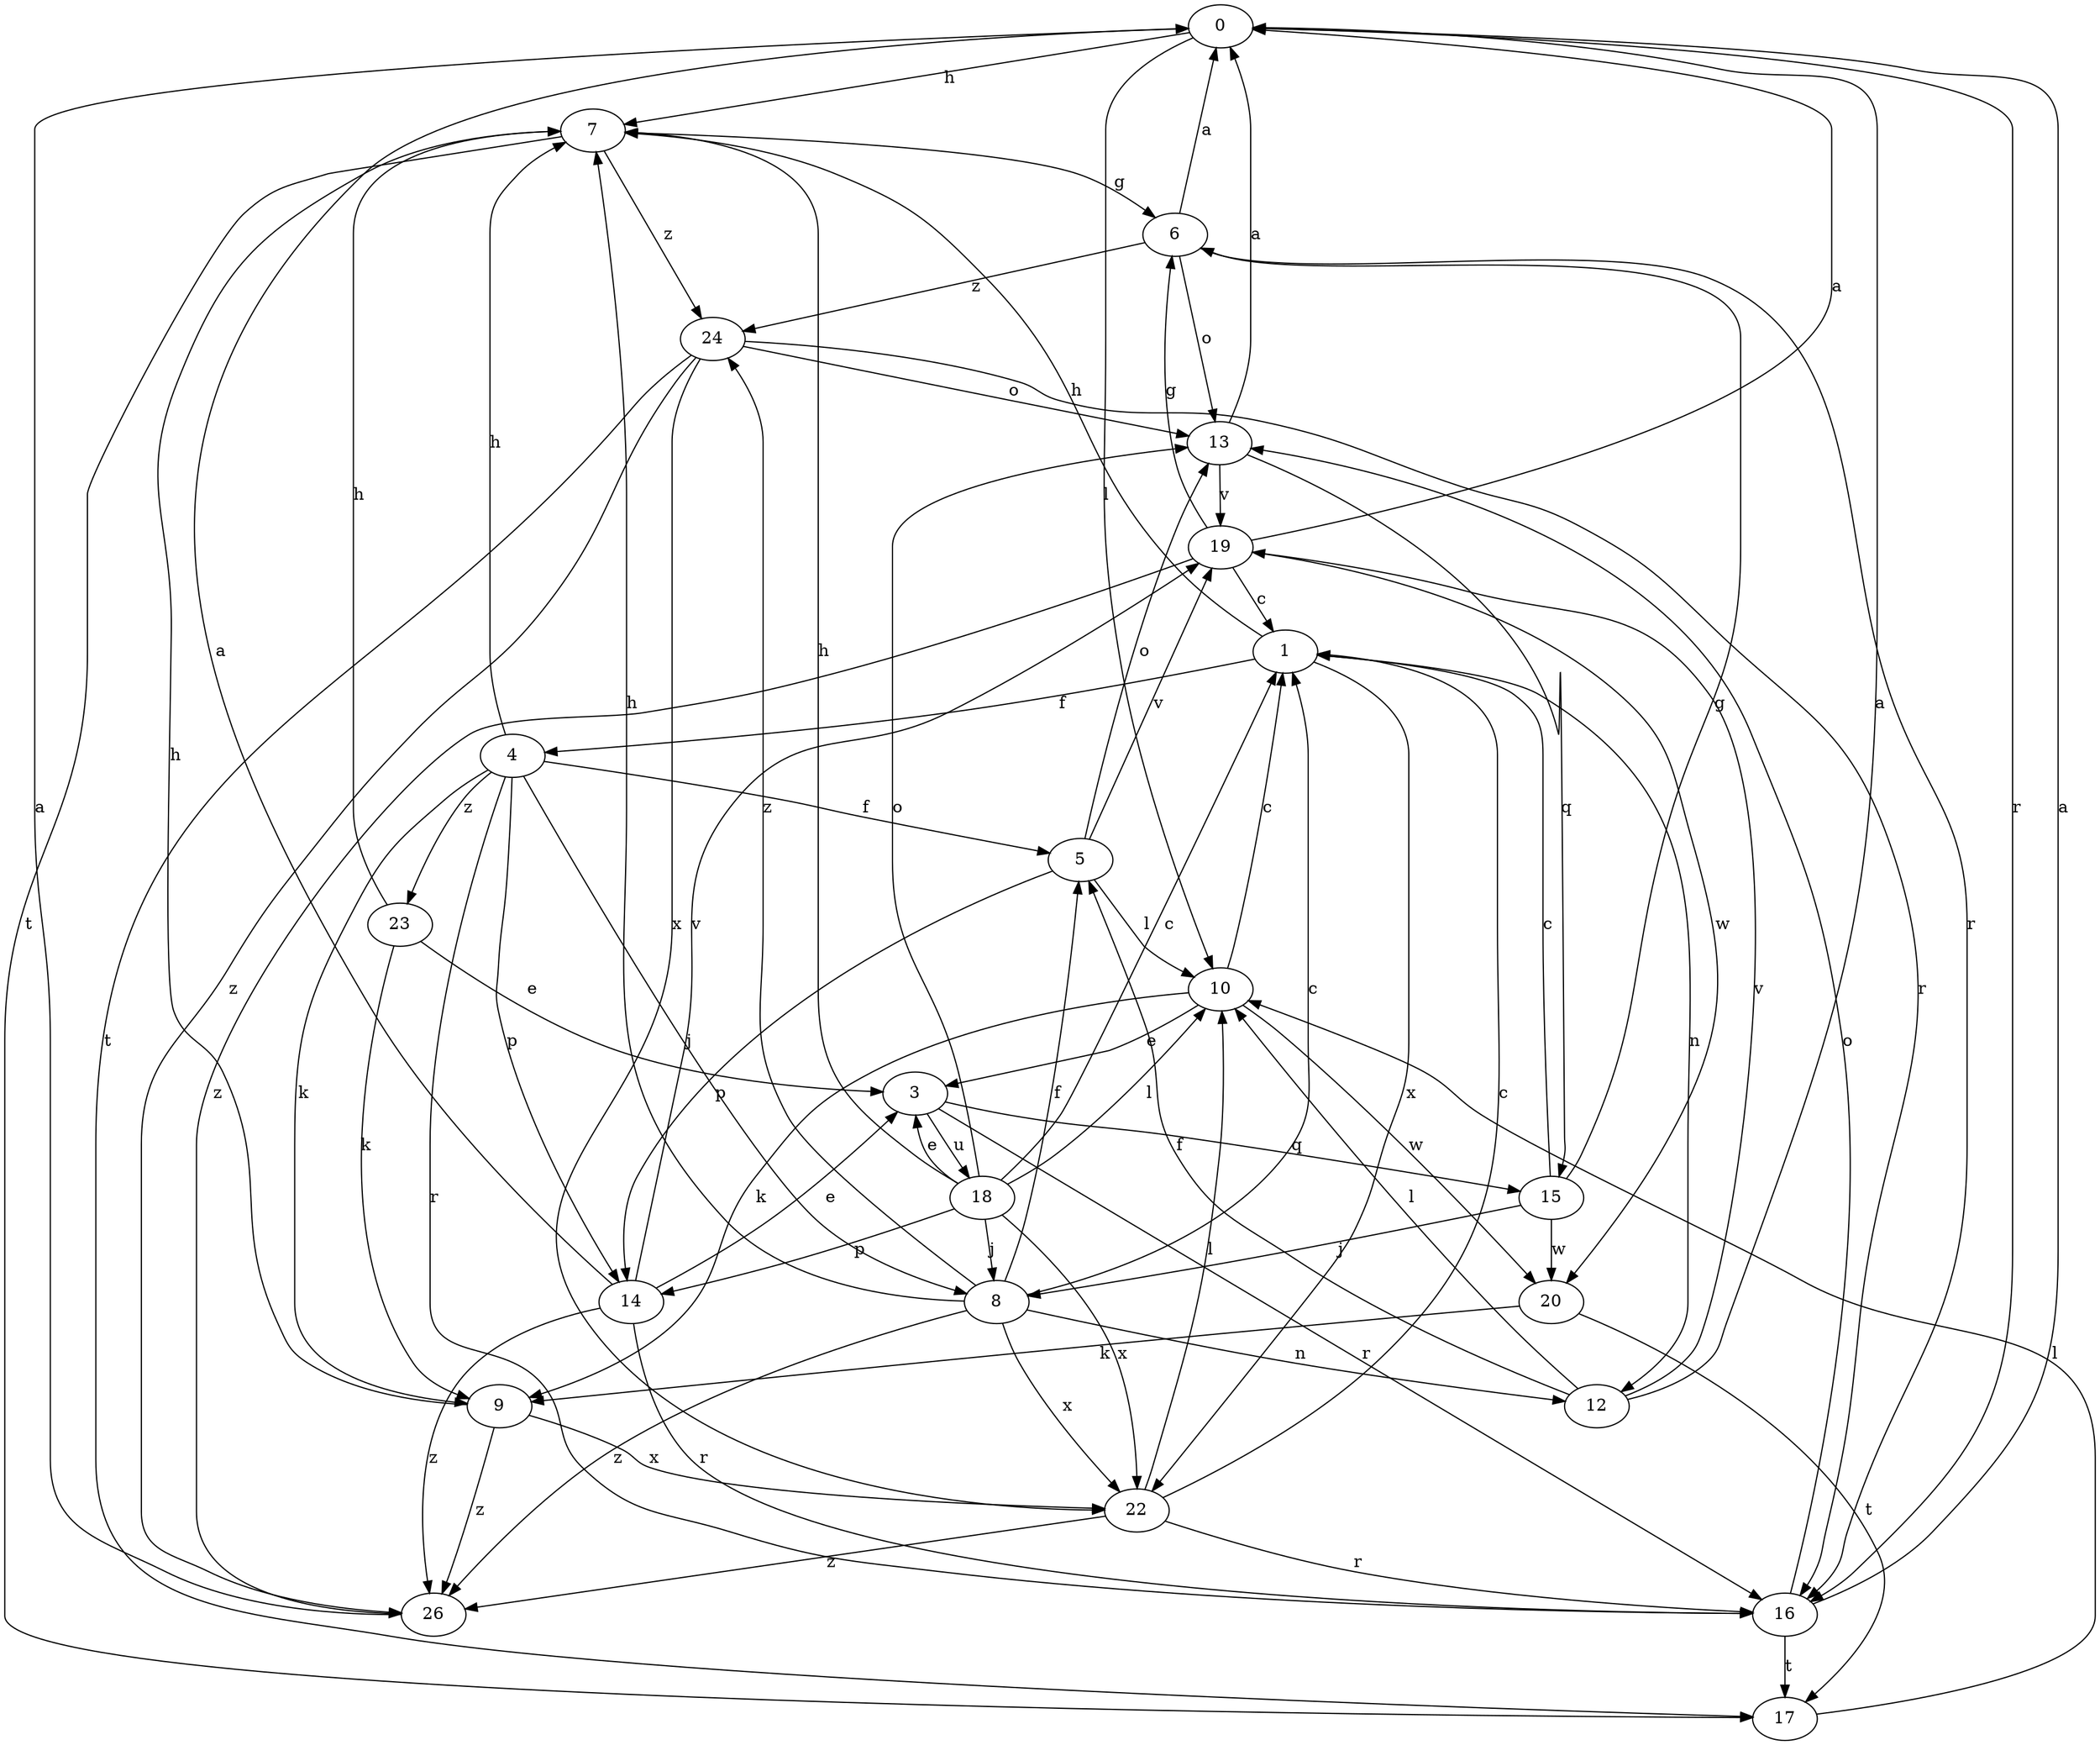 strict digraph  {
0;
1;
3;
4;
5;
6;
7;
8;
9;
10;
12;
13;
14;
15;
16;
17;
18;
19;
20;
22;
23;
24;
26;
0 -> 7  [label=h];
0 -> 10  [label=l];
0 -> 16  [label=r];
1 -> 4  [label=f];
1 -> 7  [label=h];
1 -> 12  [label=n];
1 -> 22  [label=x];
3 -> 15  [label=q];
3 -> 16  [label=r];
3 -> 18  [label=u];
4 -> 5  [label=f];
4 -> 7  [label=h];
4 -> 8  [label=j];
4 -> 9  [label=k];
4 -> 14  [label=p];
4 -> 16  [label=r];
4 -> 23  [label=z];
5 -> 10  [label=l];
5 -> 13  [label=o];
5 -> 14  [label=p];
5 -> 19  [label=v];
6 -> 0  [label=a];
6 -> 13  [label=o];
6 -> 16  [label=r];
6 -> 24  [label=z];
7 -> 6  [label=g];
7 -> 17  [label=t];
7 -> 24  [label=z];
8 -> 1  [label=c];
8 -> 5  [label=f];
8 -> 7  [label=h];
8 -> 12  [label=n];
8 -> 22  [label=x];
8 -> 24  [label=z];
8 -> 26  [label=z];
9 -> 7  [label=h];
9 -> 22  [label=x];
9 -> 26  [label=z];
10 -> 1  [label=c];
10 -> 3  [label=e];
10 -> 9  [label=k];
10 -> 20  [label=w];
12 -> 0  [label=a];
12 -> 5  [label=f];
12 -> 10  [label=l];
12 -> 19  [label=v];
13 -> 0  [label=a];
13 -> 15  [label=q];
13 -> 19  [label=v];
14 -> 0  [label=a];
14 -> 3  [label=e];
14 -> 16  [label=r];
14 -> 19  [label=v];
14 -> 26  [label=z];
15 -> 1  [label=c];
15 -> 6  [label=g];
15 -> 8  [label=j];
15 -> 20  [label=w];
16 -> 0  [label=a];
16 -> 13  [label=o];
16 -> 17  [label=t];
17 -> 10  [label=l];
18 -> 1  [label=c];
18 -> 3  [label=e];
18 -> 7  [label=h];
18 -> 8  [label=j];
18 -> 10  [label=l];
18 -> 13  [label=o];
18 -> 14  [label=p];
18 -> 22  [label=x];
19 -> 0  [label=a];
19 -> 1  [label=c];
19 -> 6  [label=g];
19 -> 20  [label=w];
19 -> 26  [label=z];
20 -> 9  [label=k];
20 -> 17  [label=t];
22 -> 1  [label=c];
22 -> 10  [label=l];
22 -> 16  [label=r];
22 -> 26  [label=z];
23 -> 3  [label=e];
23 -> 7  [label=h];
23 -> 9  [label=k];
24 -> 13  [label=o];
24 -> 16  [label=r];
24 -> 17  [label=t];
24 -> 22  [label=x];
24 -> 26  [label=z];
26 -> 0  [label=a];
}
